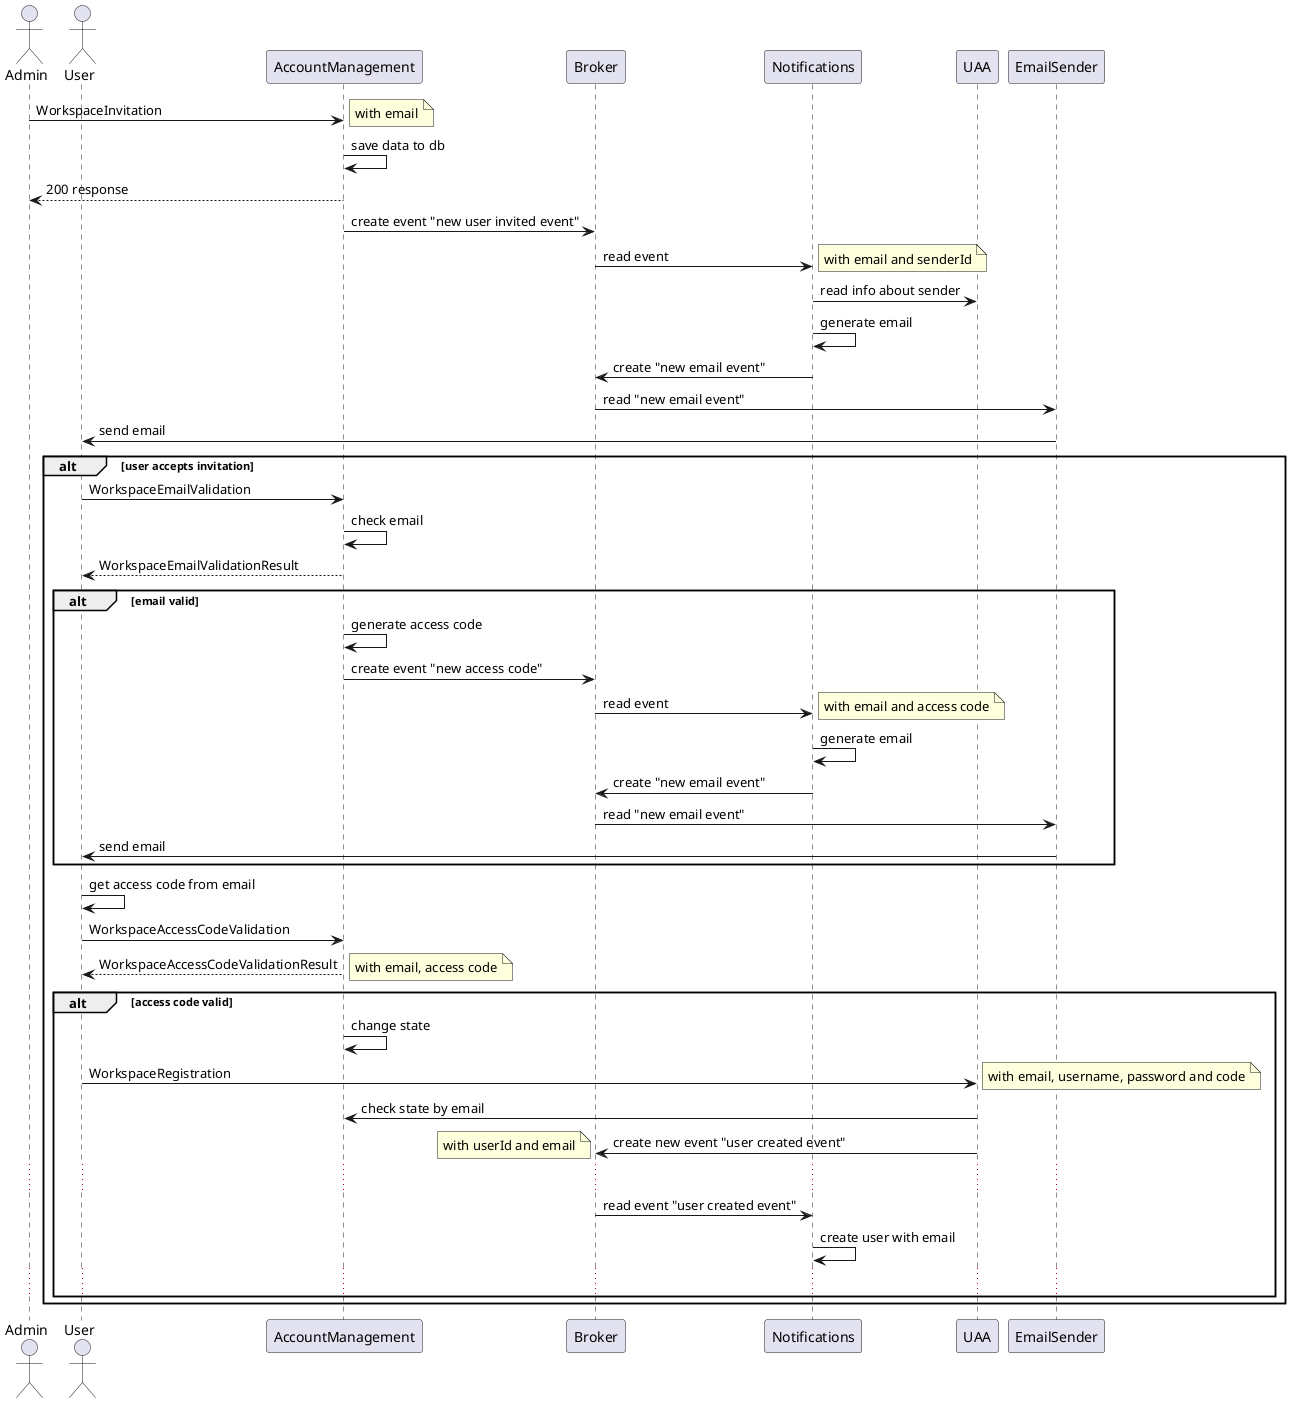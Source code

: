 @startuml

actor Admin
actor User

Admin -> AccountManagement: WorkspaceInvitation
note right: with email
AccountManagement -> AccountManagement: save data to db
AccountManagement --> Admin: 200 response
AccountManagement -> Broker: create event "new user invited event"
Broker -> Notifications: read event
note right: with email and senderId
Notifications -> UAA: read info about sender
Notifications -> Notifications: generate email
Notifications -> Broker: create "new email event"
Broker -> EmailSender: read "new email event"
EmailSender -> User: send email
alt user accepts invitation
    User -> AccountManagement: WorkspaceEmailValidation
    AccountManagement -> AccountManagement: check email
    AccountManagement --> User: WorkspaceEmailValidationResult
    alt email valid
        AccountManagement -> AccountManagement: generate access code
        AccountManagement -> Broker: create event "new access code"
        Broker -> Notifications: read event
        note right: with email and access code
        Notifications -> Notifications: generate email
        Notifications -> Broker: create "new email event"
        Broker -> EmailSender: read "new email event"
        EmailSender -> User: send email
    end
    User -> User: get access code from email
    User -> AccountManagement: WorkspaceAccessCodeValidation
    AccountManagement --> User: WorkspaceAccessCodeValidationResult
    note right: with email, access code
    alt access code valid
        AccountManagement -> AccountManagement: change state
        User -> UAA: WorkspaceRegistration
        note right: with email, username, password and code
        UAA -> AccountManagement: check state by email
        UAA -> Broker: create new event "user created event"
        note left: with userId and email
        ...
        Broker -> Notifications: read event "user created event"
        Notifications -> Notifications: create user with email
        ...
    end
end
@enduml